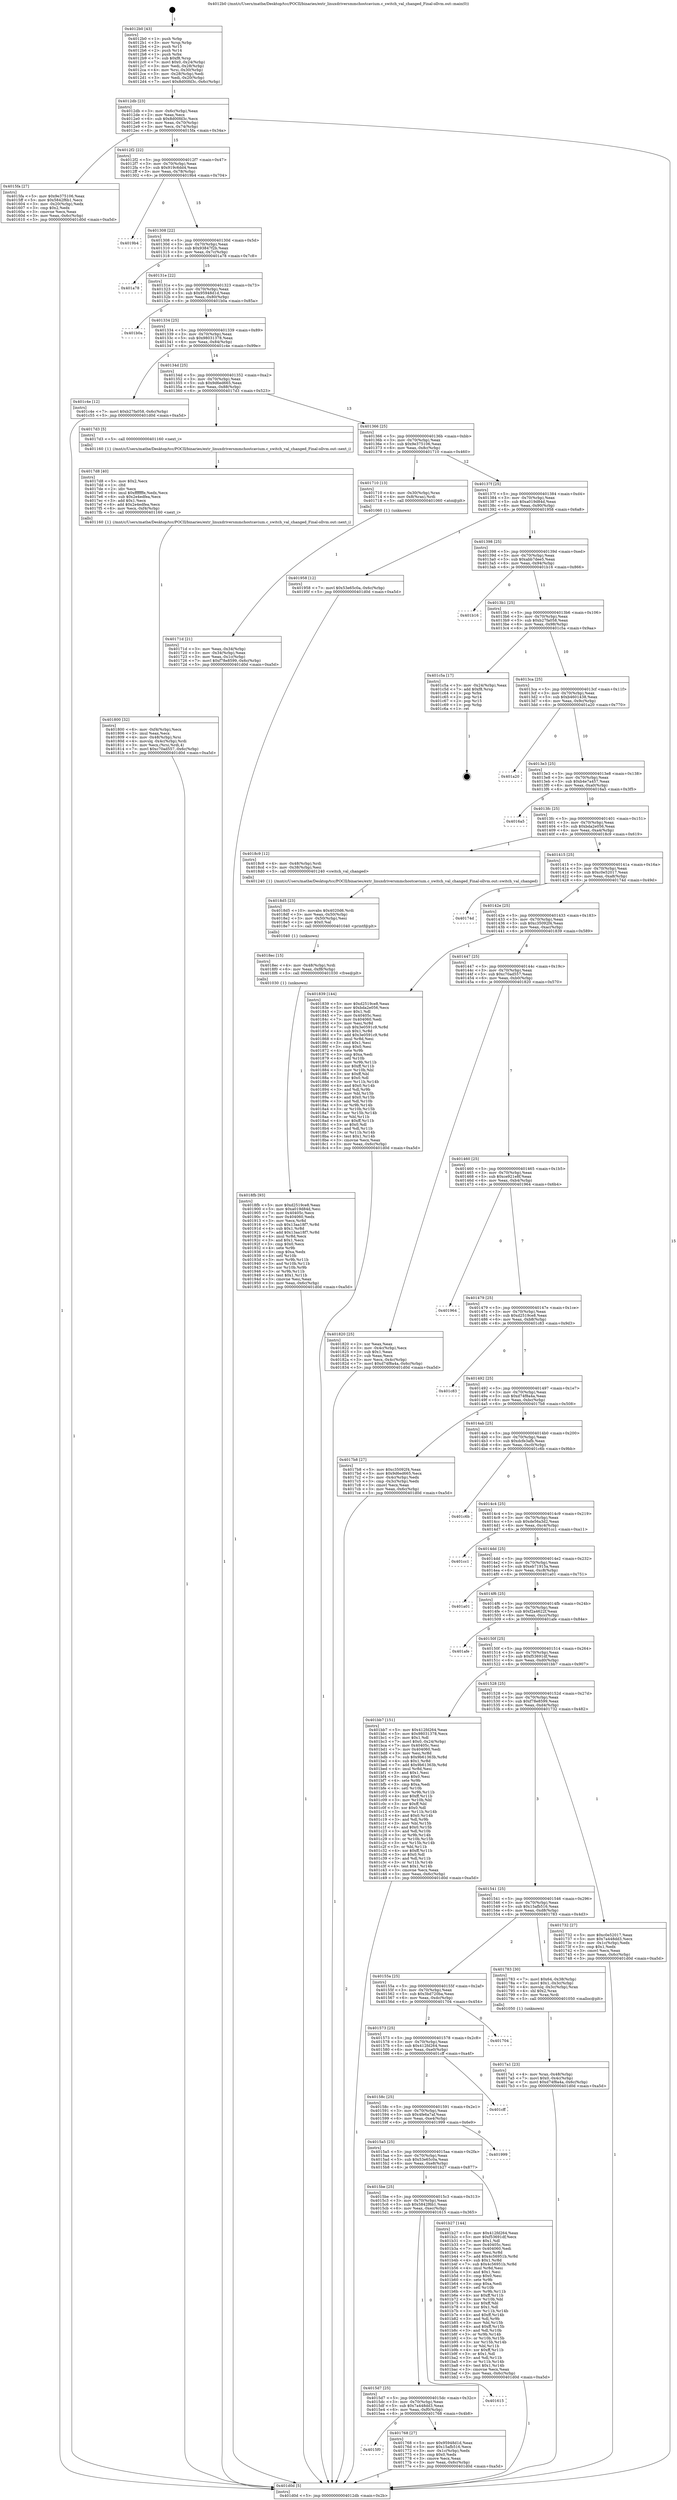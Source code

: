 digraph "0x4012b0" {
  label = "0x4012b0 (/mnt/c/Users/mathe/Desktop/tcc/POCII/binaries/extr_linuxdriversmmchostcavium.c_switch_val_changed_Final-ollvm.out::main(0))"
  labelloc = "t"
  node[shape=record]

  Entry [label="",width=0.3,height=0.3,shape=circle,fillcolor=black,style=filled]
  "0x4012db" [label="{
     0x4012db [23]\l
     | [instrs]\l
     &nbsp;&nbsp;0x4012db \<+3\>: mov -0x6c(%rbp),%eax\l
     &nbsp;&nbsp;0x4012de \<+2\>: mov %eax,%ecx\l
     &nbsp;&nbsp;0x4012e0 \<+6\>: sub $0x8d00fd3c,%ecx\l
     &nbsp;&nbsp;0x4012e6 \<+3\>: mov %eax,-0x70(%rbp)\l
     &nbsp;&nbsp;0x4012e9 \<+3\>: mov %ecx,-0x74(%rbp)\l
     &nbsp;&nbsp;0x4012ec \<+6\>: je 00000000004015fa \<main+0x34a\>\l
  }"]
  "0x4015fa" [label="{
     0x4015fa [27]\l
     | [instrs]\l
     &nbsp;&nbsp;0x4015fa \<+5\>: mov $0x9e375106,%eax\l
     &nbsp;&nbsp;0x4015ff \<+5\>: mov $0x5842f6b1,%ecx\l
     &nbsp;&nbsp;0x401604 \<+3\>: mov -0x20(%rbp),%edx\l
     &nbsp;&nbsp;0x401607 \<+3\>: cmp $0x2,%edx\l
     &nbsp;&nbsp;0x40160a \<+3\>: cmovne %ecx,%eax\l
     &nbsp;&nbsp;0x40160d \<+3\>: mov %eax,-0x6c(%rbp)\l
     &nbsp;&nbsp;0x401610 \<+5\>: jmp 0000000000401d0d \<main+0xa5d\>\l
  }"]
  "0x4012f2" [label="{
     0x4012f2 [22]\l
     | [instrs]\l
     &nbsp;&nbsp;0x4012f2 \<+5\>: jmp 00000000004012f7 \<main+0x47\>\l
     &nbsp;&nbsp;0x4012f7 \<+3\>: mov -0x70(%rbp),%eax\l
     &nbsp;&nbsp;0x4012fa \<+5\>: sub $0x919c6dd4,%eax\l
     &nbsp;&nbsp;0x4012ff \<+3\>: mov %eax,-0x78(%rbp)\l
     &nbsp;&nbsp;0x401302 \<+6\>: je 00000000004019b4 \<main+0x704\>\l
  }"]
  "0x401d0d" [label="{
     0x401d0d [5]\l
     | [instrs]\l
     &nbsp;&nbsp;0x401d0d \<+5\>: jmp 00000000004012db \<main+0x2b\>\l
  }"]
  "0x4012b0" [label="{
     0x4012b0 [43]\l
     | [instrs]\l
     &nbsp;&nbsp;0x4012b0 \<+1\>: push %rbp\l
     &nbsp;&nbsp;0x4012b1 \<+3\>: mov %rsp,%rbp\l
     &nbsp;&nbsp;0x4012b4 \<+2\>: push %r15\l
     &nbsp;&nbsp;0x4012b6 \<+2\>: push %r14\l
     &nbsp;&nbsp;0x4012b8 \<+1\>: push %rbx\l
     &nbsp;&nbsp;0x4012b9 \<+7\>: sub $0xf8,%rsp\l
     &nbsp;&nbsp;0x4012c0 \<+7\>: movl $0x0,-0x24(%rbp)\l
     &nbsp;&nbsp;0x4012c7 \<+3\>: mov %edi,-0x28(%rbp)\l
     &nbsp;&nbsp;0x4012ca \<+4\>: mov %rsi,-0x30(%rbp)\l
     &nbsp;&nbsp;0x4012ce \<+3\>: mov -0x28(%rbp),%edi\l
     &nbsp;&nbsp;0x4012d1 \<+3\>: mov %edi,-0x20(%rbp)\l
     &nbsp;&nbsp;0x4012d4 \<+7\>: movl $0x8d00fd3c,-0x6c(%rbp)\l
  }"]
  Exit [label="",width=0.3,height=0.3,shape=circle,fillcolor=black,style=filled,peripheries=2]
  "0x4019b4" [label="{
     0x4019b4\l
  }", style=dashed]
  "0x401308" [label="{
     0x401308 [22]\l
     | [instrs]\l
     &nbsp;&nbsp;0x401308 \<+5\>: jmp 000000000040130d \<main+0x5d\>\l
     &nbsp;&nbsp;0x40130d \<+3\>: mov -0x70(%rbp),%eax\l
     &nbsp;&nbsp;0x401310 \<+5\>: sub $0x93847f2b,%eax\l
     &nbsp;&nbsp;0x401315 \<+3\>: mov %eax,-0x7c(%rbp)\l
     &nbsp;&nbsp;0x401318 \<+6\>: je 0000000000401a78 \<main+0x7c8\>\l
  }"]
  "0x4018fb" [label="{
     0x4018fb [93]\l
     | [instrs]\l
     &nbsp;&nbsp;0x4018fb \<+5\>: mov $0xd2519ce8,%eax\l
     &nbsp;&nbsp;0x401900 \<+5\>: mov $0xa019d84d,%esi\l
     &nbsp;&nbsp;0x401905 \<+7\>: mov 0x40405c,%ecx\l
     &nbsp;&nbsp;0x40190c \<+7\>: mov 0x404060,%edx\l
     &nbsp;&nbsp;0x401913 \<+3\>: mov %ecx,%r8d\l
     &nbsp;&nbsp;0x401916 \<+7\>: sub $0x13aa18f7,%r8d\l
     &nbsp;&nbsp;0x40191d \<+4\>: sub $0x1,%r8d\l
     &nbsp;&nbsp;0x401921 \<+7\>: add $0x13aa18f7,%r8d\l
     &nbsp;&nbsp;0x401928 \<+4\>: imul %r8d,%ecx\l
     &nbsp;&nbsp;0x40192c \<+3\>: and $0x1,%ecx\l
     &nbsp;&nbsp;0x40192f \<+3\>: cmp $0x0,%ecx\l
     &nbsp;&nbsp;0x401932 \<+4\>: sete %r9b\l
     &nbsp;&nbsp;0x401936 \<+3\>: cmp $0xa,%edx\l
     &nbsp;&nbsp;0x401939 \<+4\>: setl %r10b\l
     &nbsp;&nbsp;0x40193d \<+3\>: mov %r9b,%r11b\l
     &nbsp;&nbsp;0x401940 \<+3\>: and %r10b,%r11b\l
     &nbsp;&nbsp;0x401943 \<+3\>: xor %r10b,%r9b\l
     &nbsp;&nbsp;0x401946 \<+3\>: or %r9b,%r11b\l
     &nbsp;&nbsp;0x401949 \<+4\>: test $0x1,%r11b\l
     &nbsp;&nbsp;0x40194d \<+3\>: cmovne %esi,%eax\l
     &nbsp;&nbsp;0x401950 \<+3\>: mov %eax,-0x6c(%rbp)\l
     &nbsp;&nbsp;0x401953 \<+5\>: jmp 0000000000401d0d \<main+0xa5d\>\l
  }"]
  "0x401a78" [label="{
     0x401a78\l
  }", style=dashed]
  "0x40131e" [label="{
     0x40131e [22]\l
     | [instrs]\l
     &nbsp;&nbsp;0x40131e \<+5\>: jmp 0000000000401323 \<main+0x73\>\l
     &nbsp;&nbsp;0x401323 \<+3\>: mov -0x70(%rbp),%eax\l
     &nbsp;&nbsp;0x401326 \<+5\>: sub $0x95948d1d,%eax\l
     &nbsp;&nbsp;0x40132b \<+3\>: mov %eax,-0x80(%rbp)\l
     &nbsp;&nbsp;0x40132e \<+6\>: je 0000000000401b0a \<main+0x85a\>\l
  }"]
  "0x4018ec" [label="{
     0x4018ec [15]\l
     | [instrs]\l
     &nbsp;&nbsp;0x4018ec \<+4\>: mov -0x48(%rbp),%rdi\l
     &nbsp;&nbsp;0x4018f0 \<+6\>: mov %eax,-0xf8(%rbp)\l
     &nbsp;&nbsp;0x4018f6 \<+5\>: call 0000000000401030 \<free@plt\>\l
     | [calls]\l
     &nbsp;&nbsp;0x401030 \{1\} (unknown)\l
  }"]
  "0x401b0a" [label="{
     0x401b0a\l
  }", style=dashed]
  "0x401334" [label="{
     0x401334 [25]\l
     | [instrs]\l
     &nbsp;&nbsp;0x401334 \<+5\>: jmp 0000000000401339 \<main+0x89\>\l
     &nbsp;&nbsp;0x401339 \<+3\>: mov -0x70(%rbp),%eax\l
     &nbsp;&nbsp;0x40133c \<+5\>: sub $0x98031378,%eax\l
     &nbsp;&nbsp;0x401341 \<+6\>: mov %eax,-0x84(%rbp)\l
     &nbsp;&nbsp;0x401347 \<+6\>: je 0000000000401c4e \<main+0x99e\>\l
  }"]
  "0x4018d5" [label="{
     0x4018d5 [23]\l
     | [instrs]\l
     &nbsp;&nbsp;0x4018d5 \<+10\>: movabs $0x4020d6,%rdi\l
     &nbsp;&nbsp;0x4018df \<+3\>: mov %eax,-0x50(%rbp)\l
     &nbsp;&nbsp;0x4018e2 \<+3\>: mov -0x50(%rbp),%esi\l
     &nbsp;&nbsp;0x4018e5 \<+2\>: mov $0x0,%al\l
     &nbsp;&nbsp;0x4018e7 \<+5\>: call 0000000000401040 \<printf@plt\>\l
     | [calls]\l
     &nbsp;&nbsp;0x401040 \{1\} (unknown)\l
  }"]
  "0x401c4e" [label="{
     0x401c4e [12]\l
     | [instrs]\l
     &nbsp;&nbsp;0x401c4e \<+7\>: movl $0xb27fa058,-0x6c(%rbp)\l
     &nbsp;&nbsp;0x401c55 \<+5\>: jmp 0000000000401d0d \<main+0xa5d\>\l
  }"]
  "0x40134d" [label="{
     0x40134d [25]\l
     | [instrs]\l
     &nbsp;&nbsp;0x40134d \<+5\>: jmp 0000000000401352 \<main+0xa2\>\l
     &nbsp;&nbsp;0x401352 \<+3\>: mov -0x70(%rbp),%eax\l
     &nbsp;&nbsp;0x401355 \<+5\>: sub $0x9d6ed665,%eax\l
     &nbsp;&nbsp;0x40135a \<+6\>: mov %eax,-0x88(%rbp)\l
     &nbsp;&nbsp;0x401360 \<+6\>: je 00000000004017d3 \<main+0x523\>\l
  }"]
  "0x401800" [label="{
     0x401800 [32]\l
     | [instrs]\l
     &nbsp;&nbsp;0x401800 \<+6\>: mov -0xf4(%rbp),%ecx\l
     &nbsp;&nbsp;0x401806 \<+3\>: imul %eax,%ecx\l
     &nbsp;&nbsp;0x401809 \<+4\>: mov -0x48(%rbp),%rsi\l
     &nbsp;&nbsp;0x40180d \<+4\>: movslq -0x4c(%rbp),%rdi\l
     &nbsp;&nbsp;0x401811 \<+3\>: mov %ecx,(%rsi,%rdi,4)\l
     &nbsp;&nbsp;0x401814 \<+7\>: movl $0xc70ad557,-0x6c(%rbp)\l
     &nbsp;&nbsp;0x40181b \<+5\>: jmp 0000000000401d0d \<main+0xa5d\>\l
  }"]
  "0x4017d3" [label="{
     0x4017d3 [5]\l
     | [instrs]\l
     &nbsp;&nbsp;0x4017d3 \<+5\>: call 0000000000401160 \<next_i\>\l
     | [calls]\l
     &nbsp;&nbsp;0x401160 \{1\} (/mnt/c/Users/mathe/Desktop/tcc/POCII/binaries/extr_linuxdriversmmchostcavium.c_switch_val_changed_Final-ollvm.out::next_i)\l
  }"]
  "0x401366" [label="{
     0x401366 [25]\l
     | [instrs]\l
     &nbsp;&nbsp;0x401366 \<+5\>: jmp 000000000040136b \<main+0xbb\>\l
     &nbsp;&nbsp;0x40136b \<+3\>: mov -0x70(%rbp),%eax\l
     &nbsp;&nbsp;0x40136e \<+5\>: sub $0x9e375106,%eax\l
     &nbsp;&nbsp;0x401373 \<+6\>: mov %eax,-0x8c(%rbp)\l
     &nbsp;&nbsp;0x401379 \<+6\>: je 0000000000401710 \<main+0x460\>\l
  }"]
  "0x4017d8" [label="{
     0x4017d8 [40]\l
     | [instrs]\l
     &nbsp;&nbsp;0x4017d8 \<+5\>: mov $0x2,%ecx\l
     &nbsp;&nbsp;0x4017dd \<+1\>: cltd\l
     &nbsp;&nbsp;0x4017de \<+2\>: idiv %ecx\l
     &nbsp;&nbsp;0x4017e0 \<+6\>: imul $0xfffffffe,%edx,%ecx\l
     &nbsp;&nbsp;0x4017e6 \<+6\>: sub $0x2e4edfea,%ecx\l
     &nbsp;&nbsp;0x4017ec \<+3\>: add $0x1,%ecx\l
     &nbsp;&nbsp;0x4017ef \<+6\>: add $0x2e4edfea,%ecx\l
     &nbsp;&nbsp;0x4017f5 \<+6\>: mov %ecx,-0xf4(%rbp)\l
     &nbsp;&nbsp;0x4017fb \<+5\>: call 0000000000401160 \<next_i\>\l
     | [calls]\l
     &nbsp;&nbsp;0x401160 \{1\} (/mnt/c/Users/mathe/Desktop/tcc/POCII/binaries/extr_linuxdriversmmchostcavium.c_switch_val_changed_Final-ollvm.out::next_i)\l
  }"]
  "0x401710" [label="{
     0x401710 [13]\l
     | [instrs]\l
     &nbsp;&nbsp;0x401710 \<+4\>: mov -0x30(%rbp),%rax\l
     &nbsp;&nbsp;0x401714 \<+4\>: mov 0x8(%rax),%rdi\l
     &nbsp;&nbsp;0x401718 \<+5\>: call 0000000000401060 \<atoi@plt\>\l
     | [calls]\l
     &nbsp;&nbsp;0x401060 \{1\} (unknown)\l
  }"]
  "0x40137f" [label="{
     0x40137f [25]\l
     | [instrs]\l
     &nbsp;&nbsp;0x40137f \<+5\>: jmp 0000000000401384 \<main+0xd4\>\l
     &nbsp;&nbsp;0x401384 \<+3\>: mov -0x70(%rbp),%eax\l
     &nbsp;&nbsp;0x401387 \<+5\>: sub $0xa019d84d,%eax\l
     &nbsp;&nbsp;0x40138c \<+6\>: mov %eax,-0x90(%rbp)\l
     &nbsp;&nbsp;0x401392 \<+6\>: je 0000000000401958 \<main+0x6a8\>\l
  }"]
  "0x40171d" [label="{
     0x40171d [21]\l
     | [instrs]\l
     &nbsp;&nbsp;0x40171d \<+3\>: mov %eax,-0x34(%rbp)\l
     &nbsp;&nbsp;0x401720 \<+3\>: mov -0x34(%rbp),%eax\l
     &nbsp;&nbsp;0x401723 \<+3\>: mov %eax,-0x1c(%rbp)\l
     &nbsp;&nbsp;0x401726 \<+7\>: movl $0xf78e8599,-0x6c(%rbp)\l
     &nbsp;&nbsp;0x40172d \<+5\>: jmp 0000000000401d0d \<main+0xa5d\>\l
  }"]
  "0x4017a1" [label="{
     0x4017a1 [23]\l
     | [instrs]\l
     &nbsp;&nbsp;0x4017a1 \<+4\>: mov %rax,-0x48(%rbp)\l
     &nbsp;&nbsp;0x4017a5 \<+7\>: movl $0x0,-0x4c(%rbp)\l
     &nbsp;&nbsp;0x4017ac \<+7\>: movl $0xd74f8a4a,-0x6c(%rbp)\l
     &nbsp;&nbsp;0x4017b3 \<+5\>: jmp 0000000000401d0d \<main+0xa5d\>\l
  }"]
  "0x401958" [label="{
     0x401958 [12]\l
     | [instrs]\l
     &nbsp;&nbsp;0x401958 \<+7\>: movl $0x53e65c0a,-0x6c(%rbp)\l
     &nbsp;&nbsp;0x40195f \<+5\>: jmp 0000000000401d0d \<main+0xa5d\>\l
  }"]
  "0x401398" [label="{
     0x401398 [25]\l
     | [instrs]\l
     &nbsp;&nbsp;0x401398 \<+5\>: jmp 000000000040139d \<main+0xed\>\l
     &nbsp;&nbsp;0x40139d \<+3\>: mov -0x70(%rbp),%eax\l
     &nbsp;&nbsp;0x4013a0 \<+5\>: sub $0xabb7dee5,%eax\l
     &nbsp;&nbsp;0x4013a5 \<+6\>: mov %eax,-0x94(%rbp)\l
     &nbsp;&nbsp;0x4013ab \<+6\>: je 0000000000401b16 \<main+0x866\>\l
  }"]
  "0x4015f0" [label="{
     0x4015f0\l
  }", style=dashed]
  "0x401b16" [label="{
     0x401b16\l
  }", style=dashed]
  "0x4013b1" [label="{
     0x4013b1 [25]\l
     | [instrs]\l
     &nbsp;&nbsp;0x4013b1 \<+5\>: jmp 00000000004013b6 \<main+0x106\>\l
     &nbsp;&nbsp;0x4013b6 \<+3\>: mov -0x70(%rbp),%eax\l
     &nbsp;&nbsp;0x4013b9 \<+5\>: sub $0xb27fa058,%eax\l
     &nbsp;&nbsp;0x4013be \<+6\>: mov %eax,-0x98(%rbp)\l
     &nbsp;&nbsp;0x4013c4 \<+6\>: je 0000000000401c5a \<main+0x9aa\>\l
  }"]
  "0x401768" [label="{
     0x401768 [27]\l
     | [instrs]\l
     &nbsp;&nbsp;0x401768 \<+5\>: mov $0x95948d1d,%eax\l
     &nbsp;&nbsp;0x40176d \<+5\>: mov $0x15afb516,%ecx\l
     &nbsp;&nbsp;0x401772 \<+3\>: mov -0x1c(%rbp),%edx\l
     &nbsp;&nbsp;0x401775 \<+3\>: cmp $0x0,%edx\l
     &nbsp;&nbsp;0x401778 \<+3\>: cmove %ecx,%eax\l
     &nbsp;&nbsp;0x40177b \<+3\>: mov %eax,-0x6c(%rbp)\l
     &nbsp;&nbsp;0x40177e \<+5\>: jmp 0000000000401d0d \<main+0xa5d\>\l
  }"]
  "0x401c5a" [label="{
     0x401c5a [17]\l
     | [instrs]\l
     &nbsp;&nbsp;0x401c5a \<+3\>: mov -0x24(%rbp),%eax\l
     &nbsp;&nbsp;0x401c5d \<+7\>: add $0xf8,%rsp\l
     &nbsp;&nbsp;0x401c64 \<+1\>: pop %rbx\l
     &nbsp;&nbsp;0x401c65 \<+2\>: pop %r14\l
     &nbsp;&nbsp;0x401c67 \<+2\>: pop %r15\l
     &nbsp;&nbsp;0x401c69 \<+1\>: pop %rbp\l
     &nbsp;&nbsp;0x401c6a \<+1\>: ret\l
  }"]
  "0x4013ca" [label="{
     0x4013ca [25]\l
     | [instrs]\l
     &nbsp;&nbsp;0x4013ca \<+5\>: jmp 00000000004013cf \<main+0x11f\>\l
     &nbsp;&nbsp;0x4013cf \<+3\>: mov -0x70(%rbp),%eax\l
     &nbsp;&nbsp;0x4013d2 \<+5\>: sub $0xb4601438,%eax\l
     &nbsp;&nbsp;0x4013d7 \<+6\>: mov %eax,-0x9c(%rbp)\l
     &nbsp;&nbsp;0x4013dd \<+6\>: je 0000000000401a20 \<main+0x770\>\l
  }"]
  "0x4015d7" [label="{
     0x4015d7 [25]\l
     | [instrs]\l
     &nbsp;&nbsp;0x4015d7 \<+5\>: jmp 00000000004015dc \<main+0x32c\>\l
     &nbsp;&nbsp;0x4015dc \<+3\>: mov -0x70(%rbp),%eax\l
     &nbsp;&nbsp;0x4015df \<+5\>: sub $0x7a448dd3,%eax\l
     &nbsp;&nbsp;0x4015e4 \<+6\>: mov %eax,-0xf0(%rbp)\l
     &nbsp;&nbsp;0x4015ea \<+6\>: je 0000000000401768 \<main+0x4b8\>\l
  }"]
  "0x401a20" [label="{
     0x401a20\l
  }", style=dashed]
  "0x4013e3" [label="{
     0x4013e3 [25]\l
     | [instrs]\l
     &nbsp;&nbsp;0x4013e3 \<+5\>: jmp 00000000004013e8 \<main+0x138\>\l
     &nbsp;&nbsp;0x4013e8 \<+3\>: mov -0x70(%rbp),%eax\l
     &nbsp;&nbsp;0x4013eb \<+5\>: sub $0xb4e7a457,%eax\l
     &nbsp;&nbsp;0x4013f0 \<+6\>: mov %eax,-0xa0(%rbp)\l
     &nbsp;&nbsp;0x4013f6 \<+6\>: je 00000000004016a5 \<main+0x3f5\>\l
  }"]
  "0x401615" [label="{
     0x401615\l
  }", style=dashed]
  "0x4016a5" [label="{
     0x4016a5\l
  }", style=dashed]
  "0x4013fc" [label="{
     0x4013fc [25]\l
     | [instrs]\l
     &nbsp;&nbsp;0x4013fc \<+5\>: jmp 0000000000401401 \<main+0x151\>\l
     &nbsp;&nbsp;0x401401 \<+3\>: mov -0x70(%rbp),%eax\l
     &nbsp;&nbsp;0x401404 \<+5\>: sub $0xbda2e056,%eax\l
     &nbsp;&nbsp;0x401409 \<+6\>: mov %eax,-0xa4(%rbp)\l
     &nbsp;&nbsp;0x40140f \<+6\>: je 00000000004018c9 \<main+0x619\>\l
  }"]
  "0x4015be" [label="{
     0x4015be [25]\l
     | [instrs]\l
     &nbsp;&nbsp;0x4015be \<+5\>: jmp 00000000004015c3 \<main+0x313\>\l
     &nbsp;&nbsp;0x4015c3 \<+3\>: mov -0x70(%rbp),%eax\l
     &nbsp;&nbsp;0x4015c6 \<+5\>: sub $0x5842f6b1,%eax\l
     &nbsp;&nbsp;0x4015cb \<+6\>: mov %eax,-0xec(%rbp)\l
     &nbsp;&nbsp;0x4015d1 \<+6\>: je 0000000000401615 \<main+0x365\>\l
  }"]
  "0x4018c9" [label="{
     0x4018c9 [12]\l
     | [instrs]\l
     &nbsp;&nbsp;0x4018c9 \<+4\>: mov -0x48(%rbp),%rdi\l
     &nbsp;&nbsp;0x4018cd \<+3\>: mov -0x38(%rbp),%esi\l
     &nbsp;&nbsp;0x4018d0 \<+5\>: call 0000000000401240 \<switch_val_changed\>\l
     | [calls]\l
     &nbsp;&nbsp;0x401240 \{1\} (/mnt/c/Users/mathe/Desktop/tcc/POCII/binaries/extr_linuxdriversmmchostcavium.c_switch_val_changed_Final-ollvm.out::switch_val_changed)\l
  }"]
  "0x401415" [label="{
     0x401415 [25]\l
     | [instrs]\l
     &nbsp;&nbsp;0x401415 \<+5\>: jmp 000000000040141a \<main+0x16a\>\l
     &nbsp;&nbsp;0x40141a \<+3\>: mov -0x70(%rbp),%eax\l
     &nbsp;&nbsp;0x40141d \<+5\>: sub $0xc0e52017,%eax\l
     &nbsp;&nbsp;0x401422 \<+6\>: mov %eax,-0xa8(%rbp)\l
     &nbsp;&nbsp;0x401428 \<+6\>: je 000000000040174d \<main+0x49d\>\l
  }"]
  "0x401b27" [label="{
     0x401b27 [144]\l
     | [instrs]\l
     &nbsp;&nbsp;0x401b27 \<+5\>: mov $0x412fd264,%eax\l
     &nbsp;&nbsp;0x401b2c \<+5\>: mov $0xf53691df,%ecx\l
     &nbsp;&nbsp;0x401b31 \<+2\>: mov $0x1,%dl\l
     &nbsp;&nbsp;0x401b33 \<+7\>: mov 0x40405c,%esi\l
     &nbsp;&nbsp;0x401b3a \<+7\>: mov 0x404060,%edi\l
     &nbsp;&nbsp;0x401b41 \<+3\>: mov %esi,%r8d\l
     &nbsp;&nbsp;0x401b44 \<+7\>: add $0x4c56951b,%r8d\l
     &nbsp;&nbsp;0x401b4b \<+4\>: sub $0x1,%r8d\l
     &nbsp;&nbsp;0x401b4f \<+7\>: sub $0x4c56951b,%r8d\l
     &nbsp;&nbsp;0x401b56 \<+4\>: imul %r8d,%esi\l
     &nbsp;&nbsp;0x401b5a \<+3\>: and $0x1,%esi\l
     &nbsp;&nbsp;0x401b5d \<+3\>: cmp $0x0,%esi\l
     &nbsp;&nbsp;0x401b60 \<+4\>: sete %r9b\l
     &nbsp;&nbsp;0x401b64 \<+3\>: cmp $0xa,%edi\l
     &nbsp;&nbsp;0x401b67 \<+4\>: setl %r10b\l
     &nbsp;&nbsp;0x401b6b \<+3\>: mov %r9b,%r11b\l
     &nbsp;&nbsp;0x401b6e \<+4\>: xor $0xff,%r11b\l
     &nbsp;&nbsp;0x401b72 \<+3\>: mov %r10b,%bl\l
     &nbsp;&nbsp;0x401b75 \<+3\>: xor $0xff,%bl\l
     &nbsp;&nbsp;0x401b78 \<+3\>: xor $0x1,%dl\l
     &nbsp;&nbsp;0x401b7b \<+3\>: mov %r11b,%r14b\l
     &nbsp;&nbsp;0x401b7e \<+4\>: and $0xff,%r14b\l
     &nbsp;&nbsp;0x401b82 \<+3\>: and %dl,%r9b\l
     &nbsp;&nbsp;0x401b85 \<+3\>: mov %bl,%r15b\l
     &nbsp;&nbsp;0x401b88 \<+4\>: and $0xff,%r15b\l
     &nbsp;&nbsp;0x401b8c \<+3\>: and %dl,%r10b\l
     &nbsp;&nbsp;0x401b8f \<+3\>: or %r9b,%r14b\l
     &nbsp;&nbsp;0x401b92 \<+3\>: or %r10b,%r15b\l
     &nbsp;&nbsp;0x401b95 \<+3\>: xor %r15b,%r14b\l
     &nbsp;&nbsp;0x401b98 \<+3\>: or %bl,%r11b\l
     &nbsp;&nbsp;0x401b9b \<+4\>: xor $0xff,%r11b\l
     &nbsp;&nbsp;0x401b9f \<+3\>: or $0x1,%dl\l
     &nbsp;&nbsp;0x401ba2 \<+3\>: and %dl,%r11b\l
     &nbsp;&nbsp;0x401ba5 \<+3\>: or %r11b,%r14b\l
     &nbsp;&nbsp;0x401ba8 \<+4\>: test $0x1,%r14b\l
     &nbsp;&nbsp;0x401bac \<+3\>: cmovne %ecx,%eax\l
     &nbsp;&nbsp;0x401baf \<+3\>: mov %eax,-0x6c(%rbp)\l
     &nbsp;&nbsp;0x401bb2 \<+5\>: jmp 0000000000401d0d \<main+0xa5d\>\l
  }"]
  "0x40174d" [label="{
     0x40174d\l
  }", style=dashed]
  "0x40142e" [label="{
     0x40142e [25]\l
     | [instrs]\l
     &nbsp;&nbsp;0x40142e \<+5\>: jmp 0000000000401433 \<main+0x183\>\l
     &nbsp;&nbsp;0x401433 \<+3\>: mov -0x70(%rbp),%eax\l
     &nbsp;&nbsp;0x401436 \<+5\>: sub $0xc35092f4,%eax\l
     &nbsp;&nbsp;0x40143b \<+6\>: mov %eax,-0xac(%rbp)\l
     &nbsp;&nbsp;0x401441 \<+6\>: je 0000000000401839 \<main+0x589\>\l
  }"]
  "0x4015a5" [label="{
     0x4015a5 [25]\l
     | [instrs]\l
     &nbsp;&nbsp;0x4015a5 \<+5\>: jmp 00000000004015aa \<main+0x2fa\>\l
     &nbsp;&nbsp;0x4015aa \<+3\>: mov -0x70(%rbp),%eax\l
     &nbsp;&nbsp;0x4015ad \<+5\>: sub $0x53e65c0a,%eax\l
     &nbsp;&nbsp;0x4015b2 \<+6\>: mov %eax,-0xe8(%rbp)\l
     &nbsp;&nbsp;0x4015b8 \<+6\>: je 0000000000401b27 \<main+0x877\>\l
  }"]
  "0x401839" [label="{
     0x401839 [144]\l
     | [instrs]\l
     &nbsp;&nbsp;0x401839 \<+5\>: mov $0xd2519ce8,%eax\l
     &nbsp;&nbsp;0x40183e \<+5\>: mov $0xbda2e056,%ecx\l
     &nbsp;&nbsp;0x401843 \<+2\>: mov $0x1,%dl\l
     &nbsp;&nbsp;0x401845 \<+7\>: mov 0x40405c,%esi\l
     &nbsp;&nbsp;0x40184c \<+7\>: mov 0x404060,%edi\l
     &nbsp;&nbsp;0x401853 \<+3\>: mov %esi,%r8d\l
     &nbsp;&nbsp;0x401856 \<+7\>: sub $0x3e0591c9,%r8d\l
     &nbsp;&nbsp;0x40185d \<+4\>: sub $0x1,%r8d\l
     &nbsp;&nbsp;0x401861 \<+7\>: add $0x3e0591c9,%r8d\l
     &nbsp;&nbsp;0x401868 \<+4\>: imul %r8d,%esi\l
     &nbsp;&nbsp;0x40186c \<+3\>: and $0x1,%esi\l
     &nbsp;&nbsp;0x40186f \<+3\>: cmp $0x0,%esi\l
     &nbsp;&nbsp;0x401872 \<+4\>: sete %r9b\l
     &nbsp;&nbsp;0x401876 \<+3\>: cmp $0xa,%edi\l
     &nbsp;&nbsp;0x401879 \<+4\>: setl %r10b\l
     &nbsp;&nbsp;0x40187d \<+3\>: mov %r9b,%r11b\l
     &nbsp;&nbsp;0x401880 \<+4\>: xor $0xff,%r11b\l
     &nbsp;&nbsp;0x401884 \<+3\>: mov %r10b,%bl\l
     &nbsp;&nbsp;0x401887 \<+3\>: xor $0xff,%bl\l
     &nbsp;&nbsp;0x40188a \<+3\>: xor $0x0,%dl\l
     &nbsp;&nbsp;0x40188d \<+3\>: mov %r11b,%r14b\l
     &nbsp;&nbsp;0x401890 \<+4\>: and $0x0,%r14b\l
     &nbsp;&nbsp;0x401894 \<+3\>: and %dl,%r9b\l
     &nbsp;&nbsp;0x401897 \<+3\>: mov %bl,%r15b\l
     &nbsp;&nbsp;0x40189a \<+4\>: and $0x0,%r15b\l
     &nbsp;&nbsp;0x40189e \<+3\>: and %dl,%r10b\l
     &nbsp;&nbsp;0x4018a1 \<+3\>: or %r9b,%r14b\l
     &nbsp;&nbsp;0x4018a4 \<+3\>: or %r10b,%r15b\l
     &nbsp;&nbsp;0x4018a7 \<+3\>: xor %r15b,%r14b\l
     &nbsp;&nbsp;0x4018aa \<+3\>: or %bl,%r11b\l
     &nbsp;&nbsp;0x4018ad \<+4\>: xor $0xff,%r11b\l
     &nbsp;&nbsp;0x4018b1 \<+3\>: or $0x0,%dl\l
     &nbsp;&nbsp;0x4018b4 \<+3\>: and %dl,%r11b\l
     &nbsp;&nbsp;0x4018b7 \<+3\>: or %r11b,%r14b\l
     &nbsp;&nbsp;0x4018ba \<+4\>: test $0x1,%r14b\l
     &nbsp;&nbsp;0x4018be \<+3\>: cmovne %ecx,%eax\l
     &nbsp;&nbsp;0x4018c1 \<+3\>: mov %eax,-0x6c(%rbp)\l
     &nbsp;&nbsp;0x4018c4 \<+5\>: jmp 0000000000401d0d \<main+0xa5d\>\l
  }"]
  "0x401447" [label="{
     0x401447 [25]\l
     | [instrs]\l
     &nbsp;&nbsp;0x401447 \<+5\>: jmp 000000000040144c \<main+0x19c\>\l
     &nbsp;&nbsp;0x40144c \<+3\>: mov -0x70(%rbp),%eax\l
     &nbsp;&nbsp;0x40144f \<+5\>: sub $0xc70ad557,%eax\l
     &nbsp;&nbsp;0x401454 \<+6\>: mov %eax,-0xb0(%rbp)\l
     &nbsp;&nbsp;0x40145a \<+6\>: je 0000000000401820 \<main+0x570\>\l
  }"]
  "0x401999" [label="{
     0x401999\l
  }", style=dashed]
  "0x401820" [label="{
     0x401820 [25]\l
     | [instrs]\l
     &nbsp;&nbsp;0x401820 \<+2\>: xor %eax,%eax\l
     &nbsp;&nbsp;0x401822 \<+3\>: mov -0x4c(%rbp),%ecx\l
     &nbsp;&nbsp;0x401825 \<+3\>: sub $0x1,%eax\l
     &nbsp;&nbsp;0x401828 \<+2\>: sub %eax,%ecx\l
     &nbsp;&nbsp;0x40182a \<+3\>: mov %ecx,-0x4c(%rbp)\l
     &nbsp;&nbsp;0x40182d \<+7\>: movl $0xd74f8a4a,-0x6c(%rbp)\l
     &nbsp;&nbsp;0x401834 \<+5\>: jmp 0000000000401d0d \<main+0xa5d\>\l
  }"]
  "0x401460" [label="{
     0x401460 [25]\l
     | [instrs]\l
     &nbsp;&nbsp;0x401460 \<+5\>: jmp 0000000000401465 \<main+0x1b5\>\l
     &nbsp;&nbsp;0x401465 \<+3\>: mov -0x70(%rbp),%eax\l
     &nbsp;&nbsp;0x401468 \<+5\>: sub $0xce921e8f,%eax\l
     &nbsp;&nbsp;0x40146d \<+6\>: mov %eax,-0xb4(%rbp)\l
     &nbsp;&nbsp;0x401473 \<+6\>: je 0000000000401964 \<main+0x6b4\>\l
  }"]
  "0x40158c" [label="{
     0x40158c [25]\l
     | [instrs]\l
     &nbsp;&nbsp;0x40158c \<+5\>: jmp 0000000000401591 \<main+0x2e1\>\l
     &nbsp;&nbsp;0x401591 \<+3\>: mov -0x70(%rbp),%eax\l
     &nbsp;&nbsp;0x401594 \<+5\>: sub $0x4fe6a7af,%eax\l
     &nbsp;&nbsp;0x401599 \<+6\>: mov %eax,-0xe4(%rbp)\l
     &nbsp;&nbsp;0x40159f \<+6\>: je 0000000000401999 \<main+0x6e9\>\l
  }"]
  "0x401964" [label="{
     0x401964\l
  }", style=dashed]
  "0x401479" [label="{
     0x401479 [25]\l
     | [instrs]\l
     &nbsp;&nbsp;0x401479 \<+5\>: jmp 000000000040147e \<main+0x1ce\>\l
     &nbsp;&nbsp;0x40147e \<+3\>: mov -0x70(%rbp),%eax\l
     &nbsp;&nbsp;0x401481 \<+5\>: sub $0xd2519ce8,%eax\l
     &nbsp;&nbsp;0x401486 \<+6\>: mov %eax,-0xb8(%rbp)\l
     &nbsp;&nbsp;0x40148c \<+6\>: je 0000000000401c83 \<main+0x9d3\>\l
  }"]
  "0x401cff" [label="{
     0x401cff\l
  }", style=dashed]
  "0x401c83" [label="{
     0x401c83\l
  }", style=dashed]
  "0x401492" [label="{
     0x401492 [25]\l
     | [instrs]\l
     &nbsp;&nbsp;0x401492 \<+5\>: jmp 0000000000401497 \<main+0x1e7\>\l
     &nbsp;&nbsp;0x401497 \<+3\>: mov -0x70(%rbp),%eax\l
     &nbsp;&nbsp;0x40149a \<+5\>: sub $0xd74f8a4a,%eax\l
     &nbsp;&nbsp;0x40149f \<+6\>: mov %eax,-0xbc(%rbp)\l
     &nbsp;&nbsp;0x4014a5 \<+6\>: je 00000000004017b8 \<main+0x508\>\l
  }"]
  "0x401573" [label="{
     0x401573 [25]\l
     | [instrs]\l
     &nbsp;&nbsp;0x401573 \<+5\>: jmp 0000000000401578 \<main+0x2c8\>\l
     &nbsp;&nbsp;0x401578 \<+3\>: mov -0x70(%rbp),%eax\l
     &nbsp;&nbsp;0x40157b \<+5\>: sub $0x412fd264,%eax\l
     &nbsp;&nbsp;0x401580 \<+6\>: mov %eax,-0xe0(%rbp)\l
     &nbsp;&nbsp;0x401586 \<+6\>: je 0000000000401cff \<main+0xa4f\>\l
  }"]
  "0x4017b8" [label="{
     0x4017b8 [27]\l
     | [instrs]\l
     &nbsp;&nbsp;0x4017b8 \<+5\>: mov $0xc35092f4,%eax\l
     &nbsp;&nbsp;0x4017bd \<+5\>: mov $0x9d6ed665,%ecx\l
     &nbsp;&nbsp;0x4017c2 \<+3\>: mov -0x4c(%rbp),%edx\l
     &nbsp;&nbsp;0x4017c5 \<+3\>: cmp -0x3c(%rbp),%edx\l
     &nbsp;&nbsp;0x4017c8 \<+3\>: cmovl %ecx,%eax\l
     &nbsp;&nbsp;0x4017cb \<+3\>: mov %eax,-0x6c(%rbp)\l
     &nbsp;&nbsp;0x4017ce \<+5\>: jmp 0000000000401d0d \<main+0xa5d\>\l
  }"]
  "0x4014ab" [label="{
     0x4014ab [25]\l
     | [instrs]\l
     &nbsp;&nbsp;0x4014ab \<+5\>: jmp 00000000004014b0 \<main+0x200\>\l
     &nbsp;&nbsp;0x4014b0 \<+3\>: mov -0x70(%rbp),%eax\l
     &nbsp;&nbsp;0x4014b3 \<+5\>: sub $0xdcfe3afb,%eax\l
     &nbsp;&nbsp;0x4014b8 \<+6\>: mov %eax,-0xc0(%rbp)\l
     &nbsp;&nbsp;0x4014be \<+6\>: je 0000000000401c6b \<main+0x9bb\>\l
  }"]
  "0x401704" [label="{
     0x401704\l
  }", style=dashed]
  "0x401c6b" [label="{
     0x401c6b\l
  }", style=dashed]
  "0x4014c4" [label="{
     0x4014c4 [25]\l
     | [instrs]\l
     &nbsp;&nbsp;0x4014c4 \<+5\>: jmp 00000000004014c9 \<main+0x219\>\l
     &nbsp;&nbsp;0x4014c9 \<+3\>: mov -0x70(%rbp),%eax\l
     &nbsp;&nbsp;0x4014cc \<+5\>: sub $0xde56a3d2,%eax\l
     &nbsp;&nbsp;0x4014d1 \<+6\>: mov %eax,-0xc4(%rbp)\l
     &nbsp;&nbsp;0x4014d7 \<+6\>: je 0000000000401cc1 \<main+0xa11\>\l
  }"]
  "0x40155a" [label="{
     0x40155a [25]\l
     | [instrs]\l
     &nbsp;&nbsp;0x40155a \<+5\>: jmp 000000000040155f \<main+0x2af\>\l
     &nbsp;&nbsp;0x40155f \<+3\>: mov -0x70(%rbp),%eax\l
     &nbsp;&nbsp;0x401562 \<+5\>: sub $0x3bd720ba,%eax\l
     &nbsp;&nbsp;0x401567 \<+6\>: mov %eax,-0xdc(%rbp)\l
     &nbsp;&nbsp;0x40156d \<+6\>: je 0000000000401704 \<main+0x454\>\l
  }"]
  "0x401cc1" [label="{
     0x401cc1\l
  }", style=dashed]
  "0x4014dd" [label="{
     0x4014dd [25]\l
     | [instrs]\l
     &nbsp;&nbsp;0x4014dd \<+5\>: jmp 00000000004014e2 \<main+0x232\>\l
     &nbsp;&nbsp;0x4014e2 \<+3\>: mov -0x70(%rbp),%eax\l
     &nbsp;&nbsp;0x4014e5 \<+5\>: sub $0xeb71915a,%eax\l
     &nbsp;&nbsp;0x4014ea \<+6\>: mov %eax,-0xc8(%rbp)\l
     &nbsp;&nbsp;0x4014f0 \<+6\>: je 0000000000401a01 \<main+0x751\>\l
  }"]
  "0x401783" [label="{
     0x401783 [30]\l
     | [instrs]\l
     &nbsp;&nbsp;0x401783 \<+7\>: movl $0x64,-0x38(%rbp)\l
     &nbsp;&nbsp;0x40178a \<+7\>: movl $0x1,-0x3c(%rbp)\l
     &nbsp;&nbsp;0x401791 \<+4\>: movslq -0x3c(%rbp),%rax\l
     &nbsp;&nbsp;0x401795 \<+4\>: shl $0x2,%rax\l
     &nbsp;&nbsp;0x401799 \<+3\>: mov %rax,%rdi\l
     &nbsp;&nbsp;0x40179c \<+5\>: call 0000000000401050 \<malloc@plt\>\l
     | [calls]\l
     &nbsp;&nbsp;0x401050 \{1\} (unknown)\l
  }"]
  "0x401a01" [label="{
     0x401a01\l
  }", style=dashed]
  "0x4014f6" [label="{
     0x4014f6 [25]\l
     | [instrs]\l
     &nbsp;&nbsp;0x4014f6 \<+5\>: jmp 00000000004014fb \<main+0x24b\>\l
     &nbsp;&nbsp;0x4014fb \<+3\>: mov -0x70(%rbp),%eax\l
     &nbsp;&nbsp;0x4014fe \<+5\>: sub $0xf2a4622f,%eax\l
     &nbsp;&nbsp;0x401503 \<+6\>: mov %eax,-0xcc(%rbp)\l
     &nbsp;&nbsp;0x401509 \<+6\>: je 0000000000401afe \<main+0x84e\>\l
  }"]
  "0x401541" [label="{
     0x401541 [25]\l
     | [instrs]\l
     &nbsp;&nbsp;0x401541 \<+5\>: jmp 0000000000401546 \<main+0x296\>\l
     &nbsp;&nbsp;0x401546 \<+3\>: mov -0x70(%rbp),%eax\l
     &nbsp;&nbsp;0x401549 \<+5\>: sub $0x15afb516,%eax\l
     &nbsp;&nbsp;0x40154e \<+6\>: mov %eax,-0xd8(%rbp)\l
     &nbsp;&nbsp;0x401554 \<+6\>: je 0000000000401783 \<main+0x4d3\>\l
  }"]
  "0x401afe" [label="{
     0x401afe\l
  }", style=dashed]
  "0x40150f" [label="{
     0x40150f [25]\l
     | [instrs]\l
     &nbsp;&nbsp;0x40150f \<+5\>: jmp 0000000000401514 \<main+0x264\>\l
     &nbsp;&nbsp;0x401514 \<+3\>: mov -0x70(%rbp),%eax\l
     &nbsp;&nbsp;0x401517 \<+5\>: sub $0xf53691df,%eax\l
     &nbsp;&nbsp;0x40151c \<+6\>: mov %eax,-0xd0(%rbp)\l
     &nbsp;&nbsp;0x401522 \<+6\>: je 0000000000401bb7 \<main+0x907\>\l
  }"]
  "0x401732" [label="{
     0x401732 [27]\l
     | [instrs]\l
     &nbsp;&nbsp;0x401732 \<+5\>: mov $0xc0e52017,%eax\l
     &nbsp;&nbsp;0x401737 \<+5\>: mov $0x7a448dd3,%ecx\l
     &nbsp;&nbsp;0x40173c \<+3\>: mov -0x1c(%rbp),%edx\l
     &nbsp;&nbsp;0x40173f \<+3\>: cmp $0x1,%edx\l
     &nbsp;&nbsp;0x401742 \<+3\>: cmovl %ecx,%eax\l
     &nbsp;&nbsp;0x401745 \<+3\>: mov %eax,-0x6c(%rbp)\l
     &nbsp;&nbsp;0x401748 \<+5\>: jmp 0000000000401d0d \<main+0xa5d\>\l
  }"]
  "0x401bb7" [label="{
     0x401bb7 [151]\l
     | [instrs]\l
     &nbsp;&nbsp;0x401bb7 \<+5\>: mov $0x412fd264,%eax\l
     &nbsp;&nbsp;0x401bbc \<+5\>: mov $0x98031378,%ecx\l
     &nbsp;&nbsp;0x401bc1 \<+2\>: mov $0x1,%dl\l
     &nbsp;&nbsp;0x401bc3 \<+7\>: movl $0x0,-0x24(%rbp)\l
     &nbsp;&nbsp;0x401bca \<+7\>: mov 0x40405c,%esi\l
     &nbsp;&nbsp;0x401bd1 \<+7\>: mov 0x404060,%edi\l
     &nbsp;&nbsp;0x401bd8 \<+3\>: mov %esi,%r8d\l
     &nbsp;&nbsp;0x401bdb \<+7\>: sub $0x9b61363b,%r8d\l
     &nbsp;&nbsp;0x401be2 \<+4\>: sub $0x1,%r8d\l
     &nbsp;&nbsp;0x401be6 \<+7\>: add $0x9b61363b,%r8d\l
     &nbsp;&nbsp;0x401bed \<+4\>: imul %r8d,%esi\l
     &nbsp;&nbsp;0x401bf1 \<+3\>: and $0x1,%esi\l
     &nbsp;&nbsp;0x401bf4 \<+3\>: cmp $0x0,%esi\l
     &nbsp;&nbsp;0x401bf7 \<+4\>: sete %r9b\l
     &nbsp;&nbsp;0x401bfb \<+3\>: cmp $0xa,%edi\l
     &nbsp;&nbsp;0x401bfe \<+4\>: setl %r10b\l
     &nbsp;&nbsp;0x401c02 \<+3\>: mov %r9b,%r11b\l
     &nbsp;&nbsp;0x401c05 \<+4\>: xor $0xff,%r11b\l
     &nbsp;&nbsp;0x401c09 \<+3\>: mov %r10b,%bl\l
     &nbsp;&nbsp;0x401c0c \<+3\>: xor $0xff,%bl\l
     &nbsp;&nbsp;0x401c0f \<+3\>: xor $0x0,%dl\l
     &nbsp;&nbsp;0x401c12 \<+3\>: mov %r11b,%r14b\l
     &nbsp;&nbsp;0x401c15 \<+4\>: and $0x0,%r14b\l
     &nbsp;&nbsp;0x401c19 \<+3\>: and %dl,%r9b\l
     &nbsp;&nbsp;0x401c1c \<+3\>: mov %bl,%r15b\l
     &nbsp;&nbsp;0x401c1f \<+4\>: and $0x0,%r15b\l
     &nbsp;&nbsp;0x401c23 \<+3\>: and %dl,%r10b\l
     &nbsp;&nbsp;0x401c26 \<+3\>: or %r9b,%r14b\l
     &nbsp;&nbsp;0x401c29 \<+3\>: or %r10b,%r15b\l
     &nbsp;&nbsp;0x401c2c \<+3\>: xor %r15b,%r14b\l
     &nbsp;&nbsp;0x401c2f \<+3\>: or %bl,%r11b\l
     &nbsp;&nbsp;0x401c32 \<+4\>: xor $0xff,%r11b\l
     &nbsp;&nbsp;0x401c36 \<+3\>: or $0x0,%dl\l
     &nbsp;&nbsp;0x401c39 \<+3\>: and %dl,%r11b\l
     &nbsp;&nbsp;0x401c3c \<+3\>: or %r11b,%r14b\l
     &nbsp;&nbsp;0x401c3f \<+4\>: test $0x1,%r14b\l
     &nbsp;&nbsp;0x401c43 \<+3\>: cmovne %ecx,%eax\l
     &nbsp;&nbsp;0x401c46 \<+3\>: mov %eax,-0x6c(%rbp)\l
     &nbsp;&nbsp;0x401c49 \<+5\>: jmp 0000000000401d0d \<main+0xa5d\>\l
  }"]
  "0x401528" [label="{
     0x401528 [25]\l
     | [instrs]\l
     &nbsp;&nbsp;0x401528 \<+5\>: jmp 000000000040152d \<main+0x27d\>\l
     &nbsp;&nbsp;0x40152d \<+3\>: mov -0x70(%rbp),%eax\l
     &nbsp;&nbsp;0x401530 \<+5\>: sub $0xf78e8599,%eax\l
     &nbsp;&nbsp;0x401535 \<+6\>: mov %eax,-0xd4(%rbp)\l
     &nbsp;&nbsp;0x40153b \<+6\>: je 0000000000401732 \<main+0x482\>\l
  }"]
  Entry -> "0x4012b0" [label=" 1"]
  "0x4012db" -> "0x4015fa" [label=" 1"]
  "0x4012db" -> "0x4012f2" [label=" 15"]
  "0x4015fa" -> "0x401d0d" [label=" 1"]
  "0x4012b0" -> "0x4012db" [label=" 1"]
  "0x401d0d" -> "0x4012db" [label=" 15"]
  "0x401c5a" -> Exit [label=" 1"]
  "0x4012f2" -> "0x4019b4" [label=" 0"]
  "0x4012f2" -> "0x401308" [label=" 15"]
  "0x401c4e" -> "0x401d0d" [label=" 1"]
  "0x401308" -> "0x401a78" [label=" 0"]
  "0x401308" -> "0x40131e" [label=" 15"]
  "0x401bb7" -> "0x401d0d" [label=" 1"]
  "0x40131e" -> "0x401b0a" [label=" 0"]
  "0x40131e" -> "0x401334" [label=" 15"]
  "0x401b27" -> "0x401d0d" [label=" 1"]
  "0x401334" -> "0x401c4e" [label=" 1"]
  "0x401334" -> "0x40134d" [label=" 14"]
  "0x401958" -> "0x401d0d" [label=" 1"]
  "0x40134d" -> "0x4017d3" [label=" 1"]
  "0x40134d" -> "0x401366" [label=" 13"]
  "0x4018fb" -> "0x401d0d" [label=" 1"]
  "0x401366" -> "0x401710" [label=" 1"]
  "0x401366" -> "0x40137f" [label=" 12"]
  "0x401710" -> "0x40171d" [label=" 1"]
  "0x40171d" -> "0x401d0d" [label=" 1"]
  "0x4018ec" -> "0x4018fb" [label=" 1"]
  "0x40137f" -> "0x401958" [label=" 1"]
  "0x40137f" -> "0x401398" [label=" 11"]
  "0x4018d5" -> "0x4018ec" [label=" 1"]
  "0x401398" -> "0x401b16" [label=" 0"]
  "0x401398" -> "0x4013b1" [label=" 11"]
  "0x4018c9" -> "0x4018d5" [label=" 1"]
  "0x4013b1" -> "0x401c5a" [label=" 1"]
  "0x4013b1" -> "0x4013ca" [label=" 10"]
  "0x401839" -> "0x401d0d" [label=" 1"]
  "0x4013ca" -> "0x401a20" [label=" 0"]
  "0x4013ca" -> "0x4013e3" [label=" 10"]
  "0x401800" -> "0x401d0d" [label=" 1"]
  "0x4013e3" -> "0x4016a5" [label=" 0"]
  "0x4013e3" -> "0x4013fc" [label=" 10"]
  "0x4017d8" -> "0x401800" [label=" 1"]
  "0x4013fc" -> "0x4018c9" [label=" 1"]
  "0x4013fc" -> "0x401415" [label=" 9"]
  "0x4017b8" -> "0x401d0d" [label=" 2"]
  "0x401415" -> "0x40174d" [label=" 0"]
  "0x401415" -> "0x40142e" [label=" 9"]
  "0x4017a1" -> "0x401d0d" [label=" 1"]
  "0x40142e" -> "0x401839" [label=" 1"]
  "0x40142e" -> "0x401447" [label=" 8"]
  "0x401768" -> "0x401d0d" [label=" 1"]
  "0x401447" -> "0x401820" [label=" 1"]
  "0x401447" -> "0x401460" [label=" 7"]
  "0x4015d7" -> "0x4015f0" [label=" 0"]
  "0x401460" -> "0x401964" [label=" 0"]
  "0x401460" -> "0x401479" [label=" 7"]
  "0x401820" -> "0x401d0d" [label=" 1"]
  "0x401479" -> "0x401c83" [label=" 0"]
  "0x401479" -> "0x401492" [label=" 7"]
  "0x4015be" -> "0x4015d7" [label=" 1"]
  "0x401492" -> "0x4017b8" [label=" 2"]
  "0x401492" -> "0x4014ab" [label=" 5"]
  "0x4017d3" -> "0x4017d8" [label=" 1"]
  "0x4014ab" -> "0x401c6b" [label=" 0"]
  "0x4014ab" -> "0x4014c4" [label=" 5"]
  "0x4015a5" -> "0x4015be" [label=" 1"]
  "0x4014c4" -> "0x401cc1" [label=" 0"]
  "0x4014c4" -> "0x4014dd" [label=" 5"]
  "0x401783" -> "0x4017a1" [label=" 1"]
  "0x4014dd" -> "0x401a01" [label=" 0"]
  "0x4014dd" -> "0x4014f6" [label=" 5"]
  "0x40158c" -> "0x4015a5" [label=" 2"]
  "0x4014f6" -> "0x401afe" [label=" 0"]
  "0x4014f6" -> "0x40150f" [label=" 5"]
  "0x4015d7" -> "0x401768" [label=" 1"]
  "0x40150f" -> "0x401bb7" [label=" 1"]
  "0x40150f" -> "0x401528" [label=" 4"]
  "0x401573" -> "0x40158c" [label=" 2"]
  "0x401528" -> "0x401732" [label=" 1"]
  "0x401528" -> "0x401541" [label=" 3"]
  "0x401732" -> "0x401d0d" [label=" 1"]
  "0x40158c" -> "0x401999" [label=" 0"]
  "0x401541" -> "0x401783" [label=" 1"]
  "0x401541" -> "0x40155a" [label=" 2"]
  "0x4015a5" -> "0x401b27" [label=" 1"]
  "0x40155a" -> "0x401704" [label=" 0"]
  "0x40155a" -> "0x401573" [label=" 2"]
  "0x4015be" -> "0x401615" [label=" 0"]
  "0x401573" -> "0x401cff" [label=" 0"]
}
